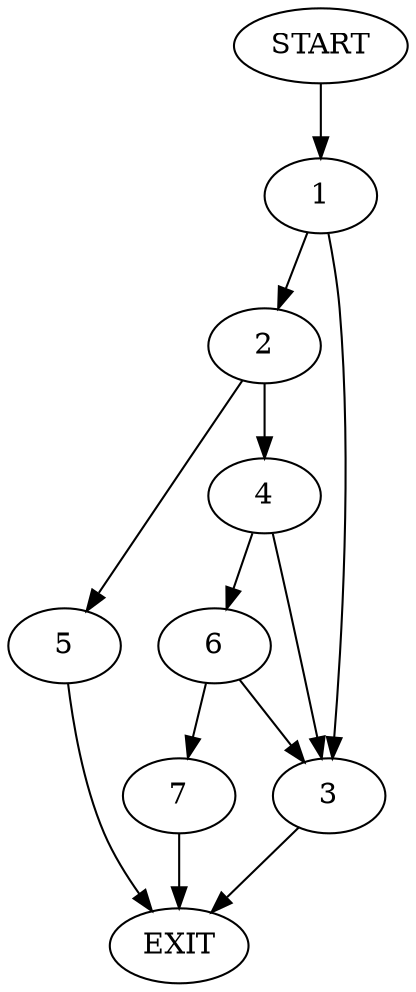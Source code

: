 digraph {
0 [label="START"]
8 [label="EXIT"]
0 -> 1
1 -> 2
1 -> 3
2 -> 4
2 -> 5
3 -> 8
4 -> 3
4 -> 6
5 -> 8
6 -> 3
6 -> 7
7 -> 8
}
